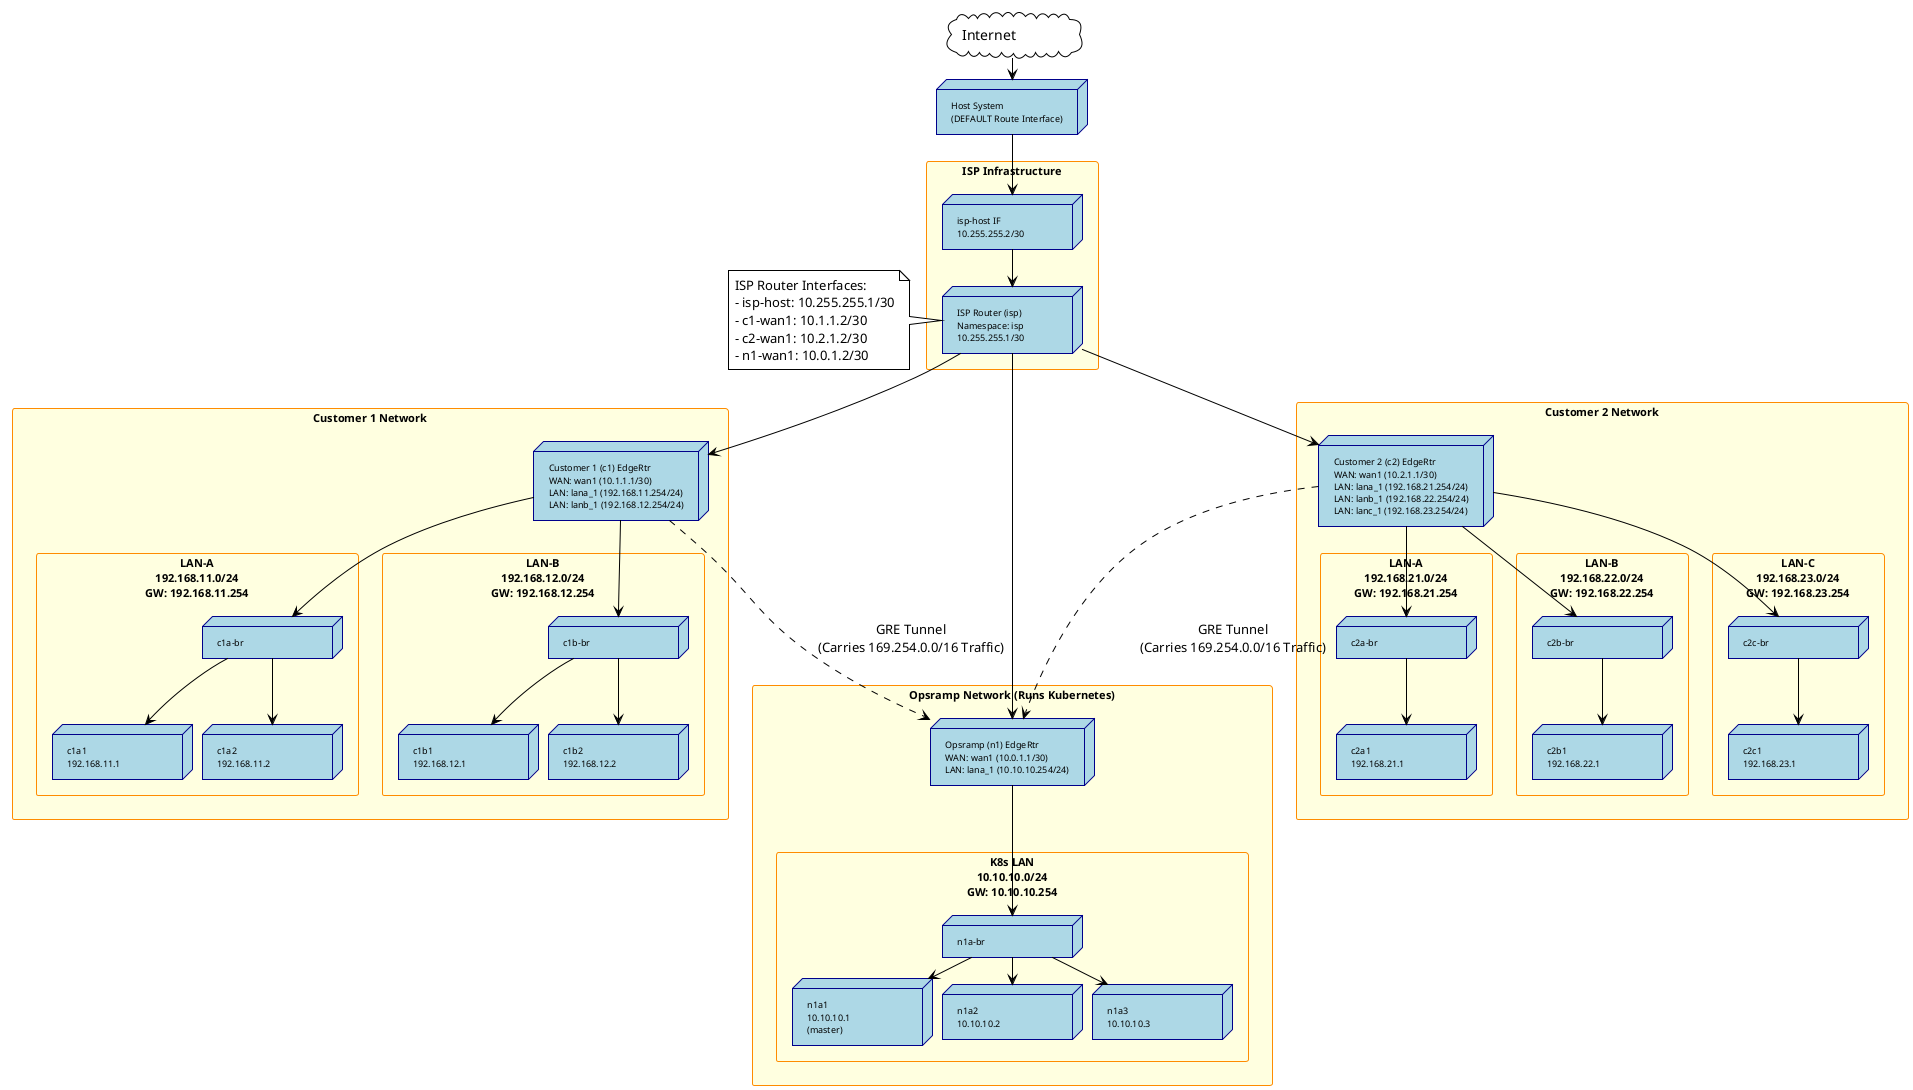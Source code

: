 @startuml NetworkLabTopology
!theme plain
skinparam backgroundColor white

' Layout settings for compact diagram
!define RECTANGLE_WIDTH 200
!define NODE_WIDTH 150
skinparam minClassWidth 100
skinparam ranksep 20
skinparam nodesep 10


cloud Internet
node "Host System\n(DEFAULT Route Interface)" as Host

rectangle "ISP Infrastructure" {
    node "isp-host IF\n10.255.255.2/30" as ISPHostIF
    node "ISP Router (isp)\nNamespace: isp\n10.255.255.1/30" as ISPRouter
}

rectangle "Customer 1 Network" {
    node "Customer 1 (c1) EdgeRtr\nWAN: wan1 (10.1.1.1/30)\nLAN: lana_1 (192.168.11.254/24)\nLAN: lanb_1 (192.168.12.254/24)" as C1Edge
    
    rectangle "LAN-A\n192.168.11.0/24\nGW: 192.168.11.254" {
        node "c1a-br" as C1ABR
        node "c1a1\n192.168.11.1" as C1A1
        node "c1a2\n192.168.11.2" as C1A2
    }
    
    rectangle "LAN-B\n192.168.12.0/24\nGW: 192.168.12.254" {
        node "c1b-br" as C1BBR
        node "c1b1\n192.168.12.1" as C1B1
        node "c1b2\n192.168.12.2" as C1B2
    }
}

rectangle "Customer 2 Network" {
    node "Customer 2 (c2) EdgeRtr\nWAN: wan1 (10.2.1.1/30)\nLAN: lana_1 (192.168.21.254/24)\nLAN: lanb_1 (192.168.22.254/24)\nLAN: lanc_1 (192.168.23.254/24)" as C2Edge
    
    rectangle "LAN-A\n192.168.21.0/24\nGW: 192.168.21.254" {
        node "c2a-br" as C2ABR
        node "c2a1\n192.168.21.1" as C2A1
    }
    
    rectangle "LAN-B\n192.168.22.0/24\nGW: 192.168.22.254" {
        node "c2b-br" as C2BBR
        node "c2b1\n192.168.22.1" as C2B1
    }
    
    rectangle "LAN-C\n192.168.23.0/24\nGW: 192.168.23.254" {
        node "c2c-br" as C2CBR
        node "c2c1\n192.168.23.1" as C2C1
    }
}

rectangle "Opsramp Network (Runs Kubernetes)" {
    node "Opsramp (n1) EdgeRtr\nWAN: wan1 (10.0.1.1/30)\nLAN: lana_1 (10.10.10.254/24)" as K8SEdge
    
    rectangle "K8s LAN\n10.10.10.0/24\nGW: 10.10.10.254" {
        node "n1a-br" as K8SBR
        node "n1a1\n10.10.10.1\n(master)" as K8SMaster
        node "n1a2\n10.10.10.2" as K8SWorker1
        node "n1a3\n10.10.10.3" as K8SWorker2
    }
}

' Connections
Internet --> Host
Host --> ISPHostIF
ISPHostIF --> ISPRouter

ISPRouter --> C1Edge
ISPRouter --> C2Edge
ISPRouter --> K8SEdge

C1Edge --> C1ABR
C1Edge --> C1BBR
C1ABR --> C1A1
C1ABR --> C1A2
C1BBR --> C1B1
C1BBR --> C1B2

C2Edge --> C2ABR
C2Edge --> C2BBR
C2Edge --> C2CBR
C2ABR --> C2A1
C2BBR --> C2B1
C2CBR --> C2C1

K8SEdge --> K8SBR
K8SBR --> K8SMaster
K8SBR --> K8SWorker1
K8SBR --> K8SWorker2

' GRE Tunnels
C1Edge -.-> K8SEdge : GRE Tunnel\n(Carries 169.254.0.0/16 Traffic)
C2Edge -.-> K8SEdge : GRE Tunnel\n(Carries 169.254.0.0/16 Traffic)

' Add styling for better readability
skinparam node {
    BackgroundColor LightBlue
    BorderColor DarkBlue
    FontSize 9
    MaximumWidth 120
}

skinparam rectangle {
    BackgroundColor LightYellow
    BorderColor DarkOrange
    FontSize 11
}

skinparam arrow {
    FontSize 7
}

note left of ISPRouter
  ISP Router Interfaces:
  - isp-host: 10.255.255.1/30
  - c1-wan1: 10.1.1.2/30
  - c2-wan1: 10.2.1.2/30
  - n1-wan1: 10.0.1.2/30
end note

@enduml